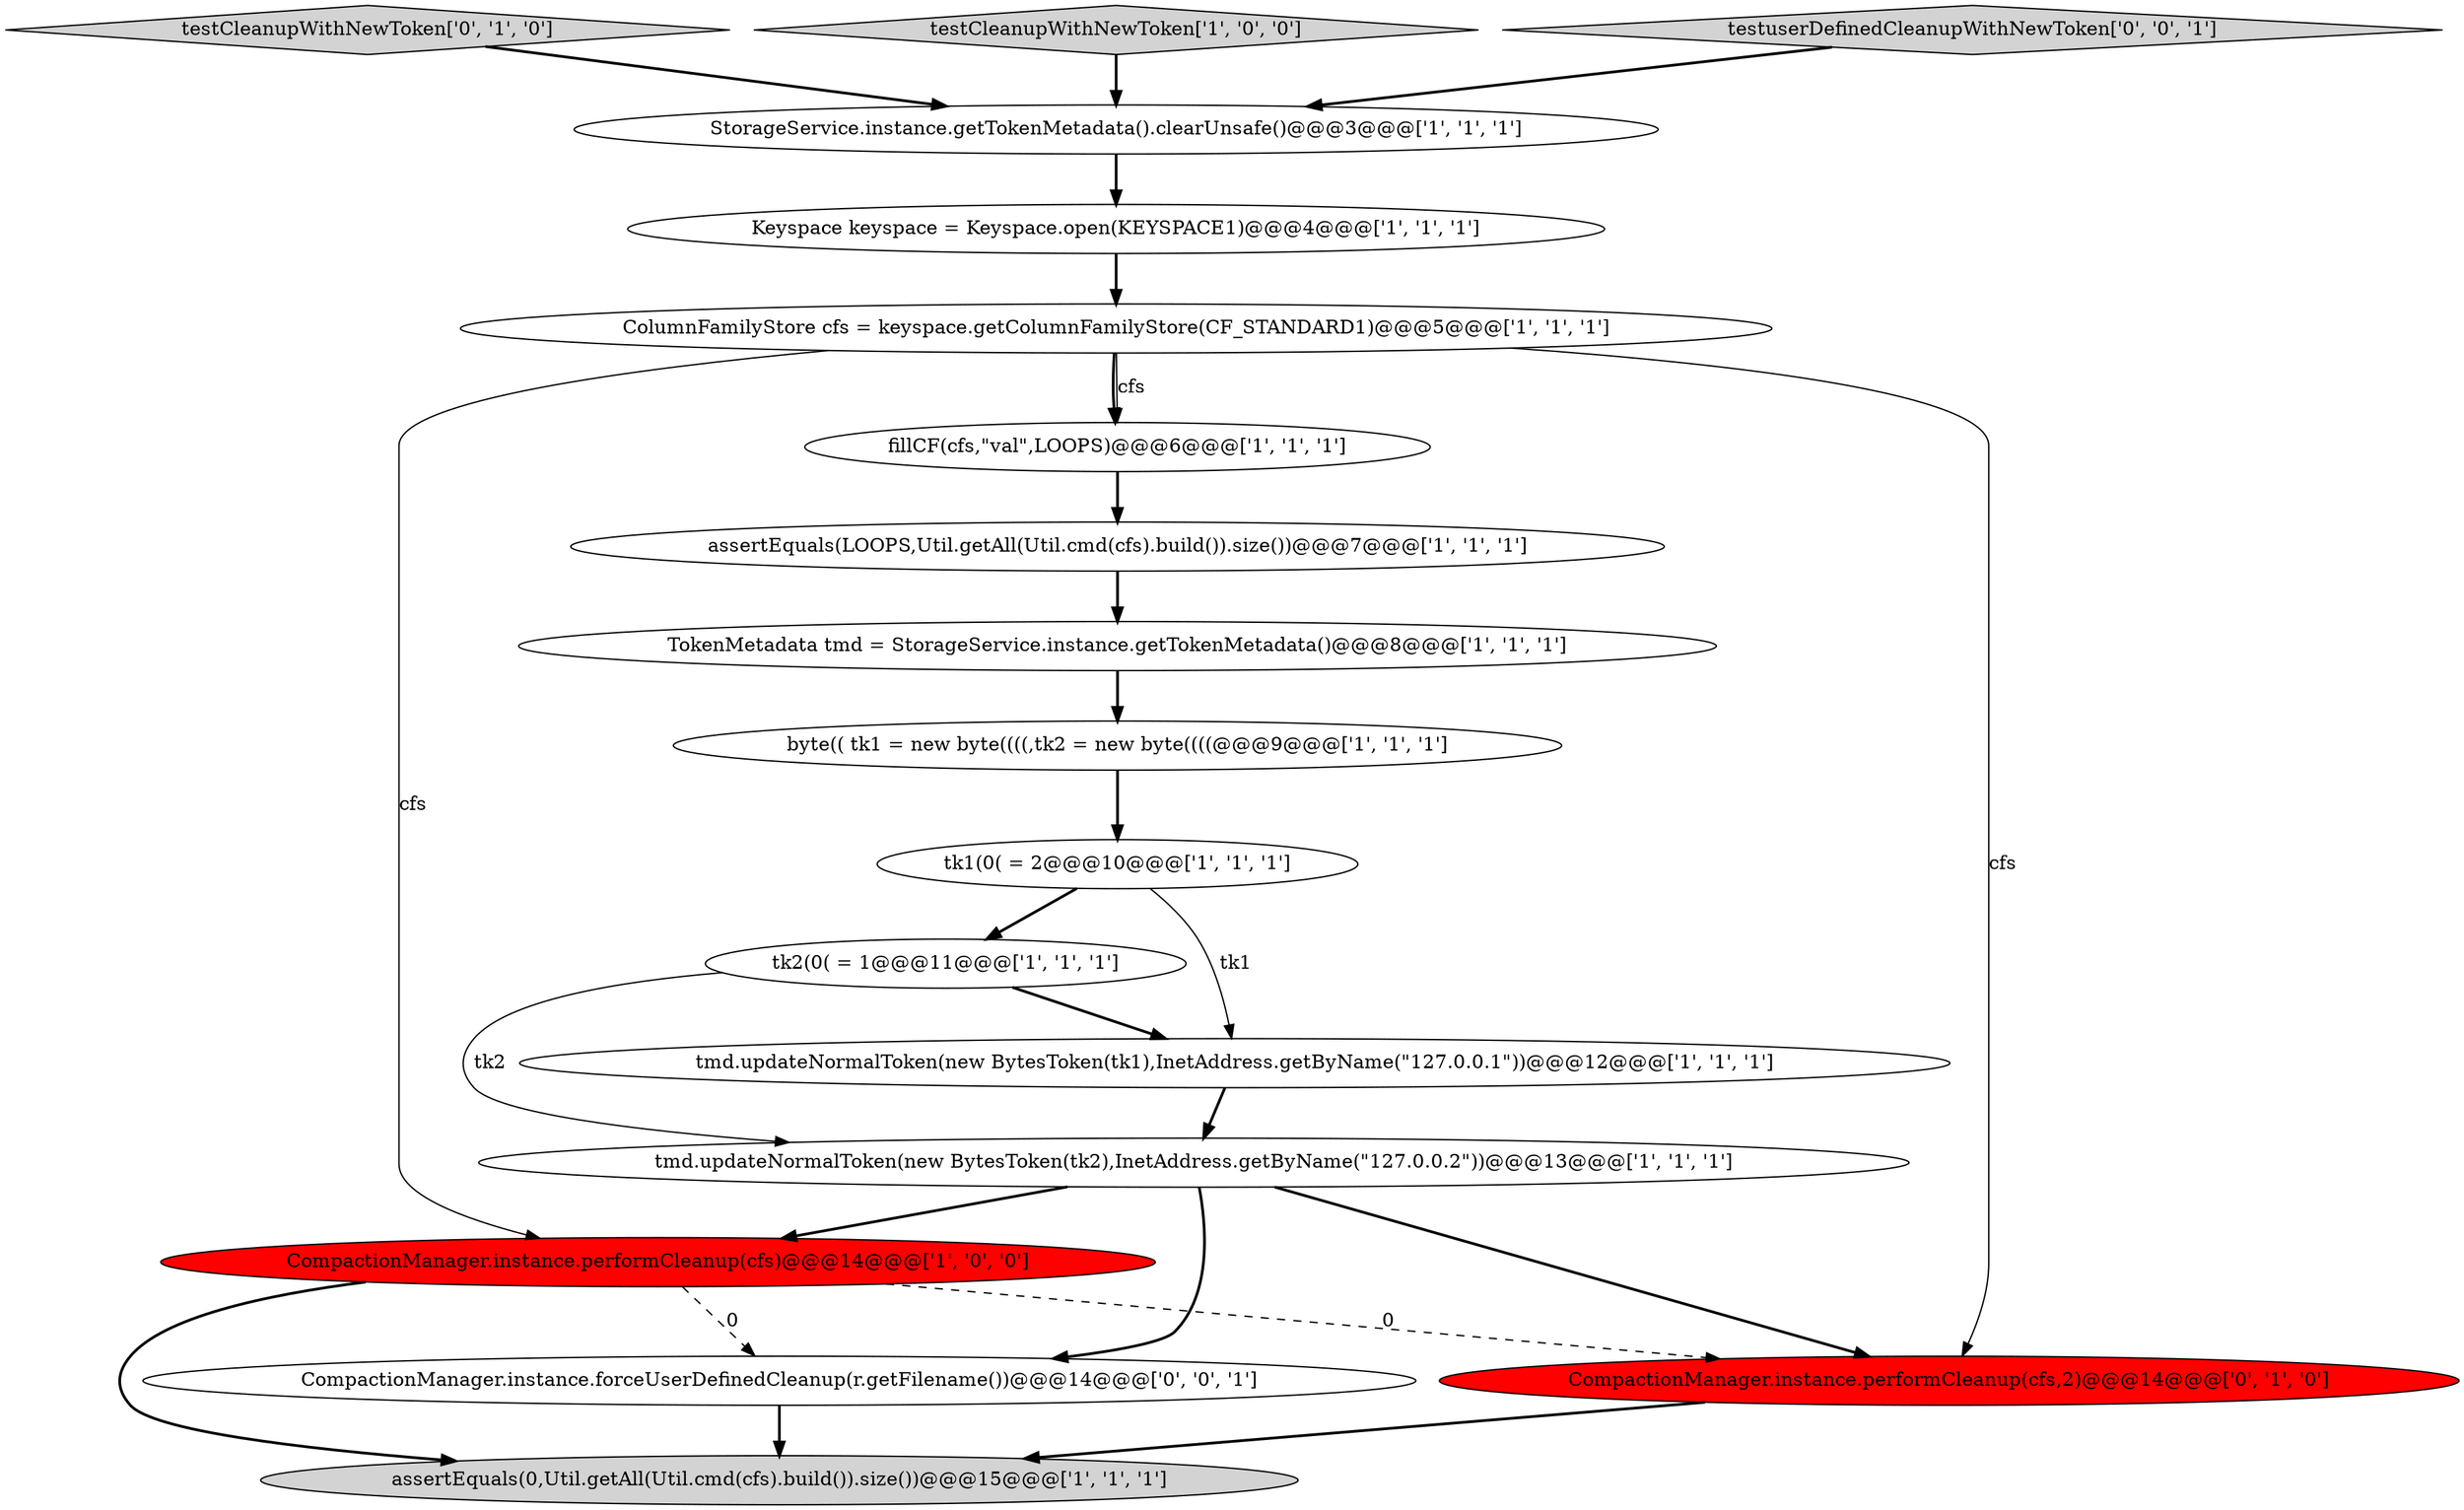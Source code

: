 digraph {
12 [style = filled, label = "tmd.updateNormalToken(new BytesToken(tk2),InetAddress.getByName(\"127.0.0.2\"))@@@13@@@['1', '1', '1']", fillcolor = white, shape = ellipse image = "AAA0AAABBB1BBB"];
7 [style = filled, label = "tk2(0( = 1@@@11@@@['1', '1', '1']", fillcolor = white, shape = ellipse image = "AAA0AAABBB1BBB"];
5 [style = filled, label = "tk1(0( = 2@@@10@@@['1', '1', '1']", fillcolor = white, shape = ellipse image = "AAA0AAABBB1BBB"];
11 [style = filled, label = "TokenMetadata tmd = StorageService.instance.getTokenMetadata()@@@8@@@['1', '1', '1']", fillcolor = white, shape = ellipse image = "AAA0AAABBB1BBB"];
3 [style = filled, label = "tmd.updateNormalToken(new BytesToken(tk1),InetAddress.getByName(\"127.0.0.1\"))@@@12@@@['1', '1', '1']", fillcolor = white, shape = ellipse image = "AAA0AAABBB1BBB"];
2 [style = filled, label = "StorageService.instance.getTokenMetadata().clearUnsafe()@@@3@@@['1', '1', '1']", fillcolor = white, shape = ellipse image = "AAA0AAABBB1BBB"];
0 [style = filled, label = "fillCF(cfs,\"val\",LOOPS)@@@6@@@['1', '1', '1']", fillcolor = white, shape = ellipse image = "AAA0AAABBB1BBB"];
4 [style = filled, label = "ColumnFamilyStore cfs = keyspace.getColumnFamilyStore(CF_STANDARD1)@@@5@@@['1', '1', '1']", fillcolor = white, shape = ellipse image = "AAA0AAABBB1BBB"];
8 [style = filled, label = "Keyspace keyspace = Keyspace.open(KEYSPACE1)@@@4@@@['1', '1', '1']", fillcolor = white, shape = ellipse image = "AAA0AAABBB1BBB"];
9 [style = filled, label = "assertEquals(LOOPS,Util.getAll(Util.cmd(cfs).build()).size())@@@7@@@['1', '1', '1']", fillcolor = white, shape = ellipse image = "AAA0AAABBB1BBB"];
14 [style = filled, label = "CompactionManager.instance.performCleanup(cfs,2)@@@14@@@['0', '1', '0']", fillcolor = red, shape = ellipse image = "AAA1AAABBB2BBB"];
6 [style = filled, label = "assertEquals(0,Util.getAll(Util.cmd(cfs).build()).size())@@@15@@@['1', '1', '1']", fillcolor = lightgray, shape = ellipse image = "AAA0AAABBB1BBB"];
15 [style = filled, label = "testCleanupWithNewToken['0', '1', '0']", fillcolor = lightgray, shape = diamond image = "AAA0AAABBB2BBB"];
17 [style = filled, label = "CompactionManager.instance.forceUserDefinedCleanup(r.getFilename())@@@14@@@['0', '0', '1']", fillcolor = white, shape = ellipse image = "AAA0AAABBB3BBB"];
10 [style = filled, label = "testCleanupWithNewToken['1', '0', '0']", fillcolor = lightgray, shape = diamond image = "AAA0AAABBB1BBB"];
13 [style = filled, label = "byte(( tk1 = new byte((((,tk2 = new byte((((@@@9@@@['1', '1', '1']", fillcolor = white, shape = ellipse image = "AAA0AAABBB1BBB"];
16 [style = filled, label = "testuserDefinedCleanupWithNewToken['0', '0', '1']", fillcolor = lightgray, shape = diamond image = "AAA0AAABBB3BBB"];
1 [style = filled, label = "CompactionManager.instance.performCleanup(cfs)@@@14@@@['1', '0', '0']", fillcolor = red, shape = ellipse image = "AAA1AAABBB1BBB"];
4->14 [style = solid, label="cfs"];
0->9 [style = bold, label=""];
15->2 [style = bold, label=""];
9->11 [style = bold, label=""];
1->14 [style = dashed, label="0"];
17->6 [style = bold, label=""];
7->12 [style = solid, label="tk2"];
12->17 [style = bold, label=""];
3->12 [style = bold, label=""];
16->2 [style = bold, label=""];
12->1 [style = bold, label=""];
7->3 [style = bold, label=""];
4->1 [style = solid, label="cfs"];
4->0 [style = bold, label=""];
5->3 [style = solid, label="tk1"];
1->17 [style = dashed, label="0"];
1->6 [style = bold, label=""];
4->0 [style = solid, label="cfs"];
11->13 [style = bold, label=""];
12->14 [style = bold, label=""];
13->5 [style = bold, label=""];
5->7 [style = bold, label=""];
10->2 [style = bold, label=""];
8->4 [style = bold, label=""];
14->6 [style = bold, label=""];
2->8 [style = bold, label=""];
}
